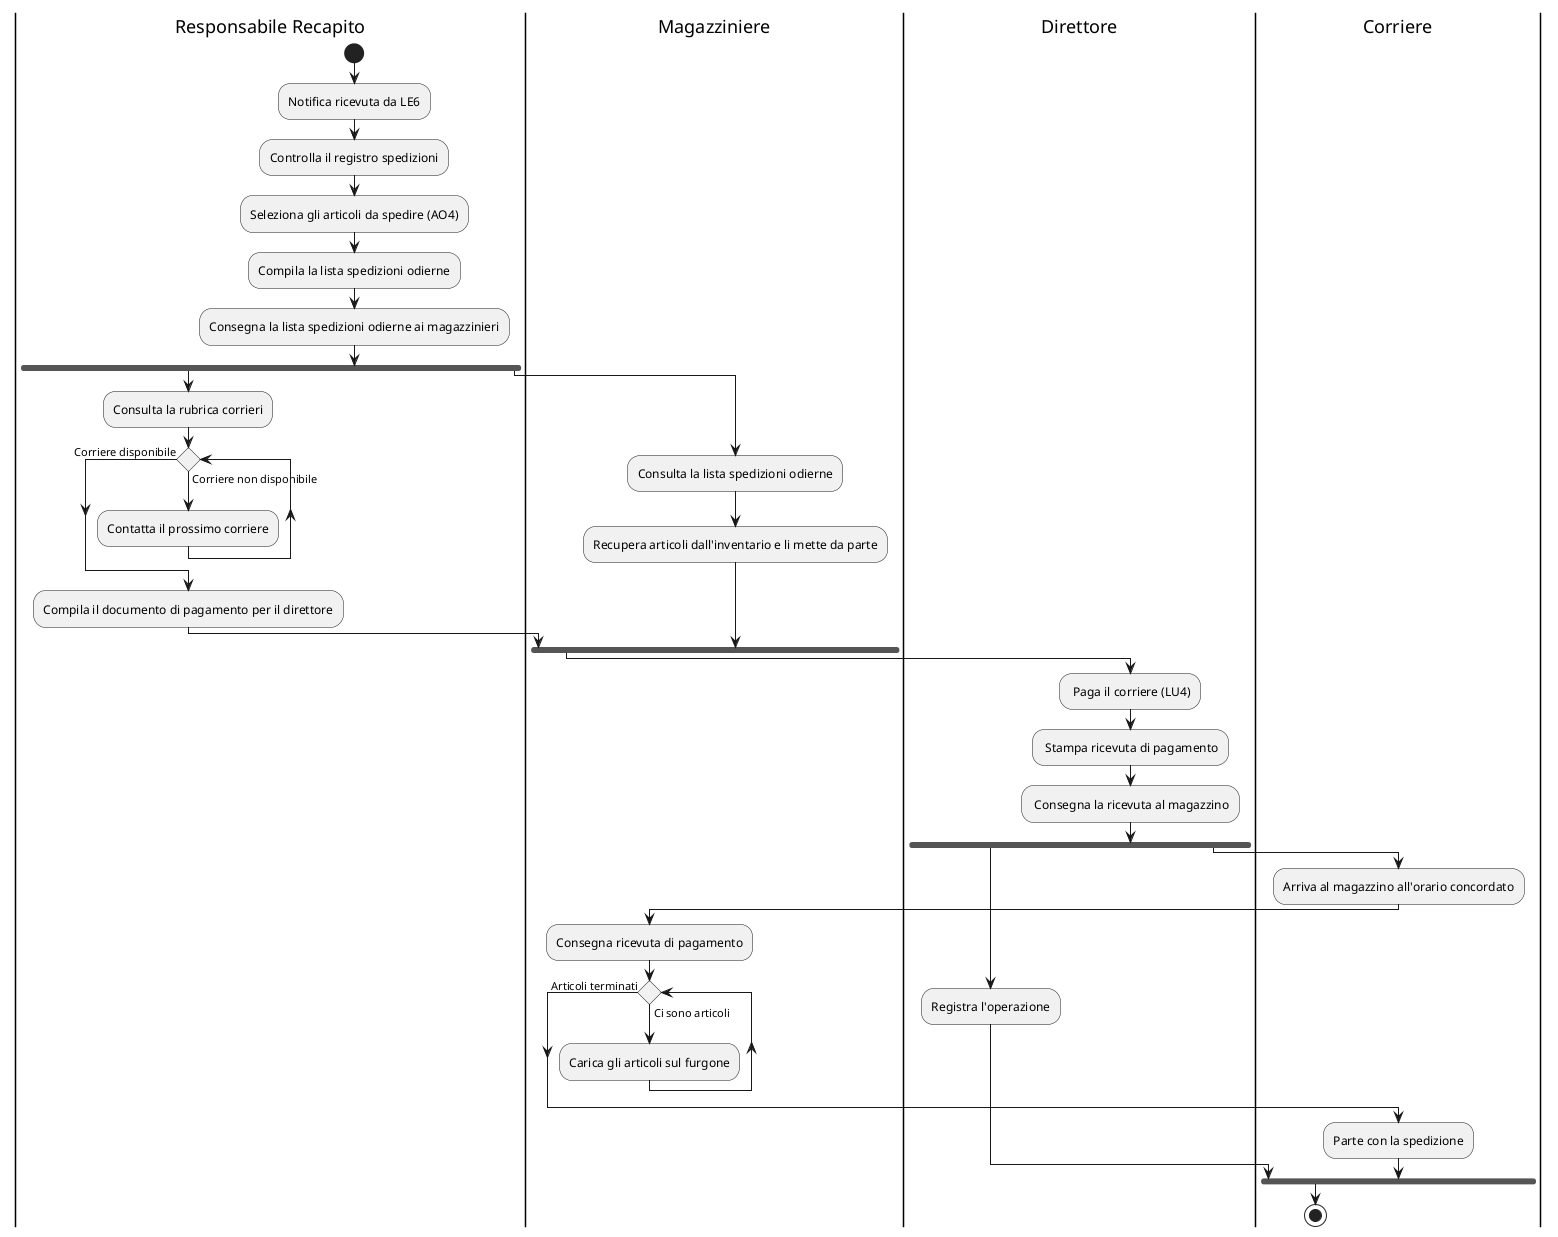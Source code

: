 @startuml

|Responsabile Recapito|
start
:Notifica ricevuta da LE6;
:Controlla il registro spedizioni;
:Seleziona gli articoli da spedire (AO4);
:Compila la lista spedizioni odierne;
:Consegna la lista spedizioni odierne ai magazzinieri;

fork
  :Consulta la rubrica corrieri;
  while () is (Corriere non disponibile)
    :Contatta il prossimo corriere;
  endwhile(Corriere disponibile)
  :Compila il documento di pagamento per il direttore;
fork again
  |Magazziniere|
  :Consulta la lista spedizioni odierne;
  :Recupera articoli dall'inventario e li mette da parte;
end fork

|Direttore|
: Paga il corriere (LU4);
: Stampa ricevuta di pagamento;
: Consegna la ricevuta al magazzino;

fork
  |Direttore|
  :Registra l'operazione;
fork again
  |Corriere|
  :Arriva al magazzino all'orario concordato;
  |Magazziniere|
  :Consegna ricevuta di pagamento;
  while () is (Ci sono articoli)
    :Carica gli articoli sul furgone;
  endwhile(Articoli terminati)
  |Corriere|
  :Parte con la spedizione;
end fork
stop

@enduml
